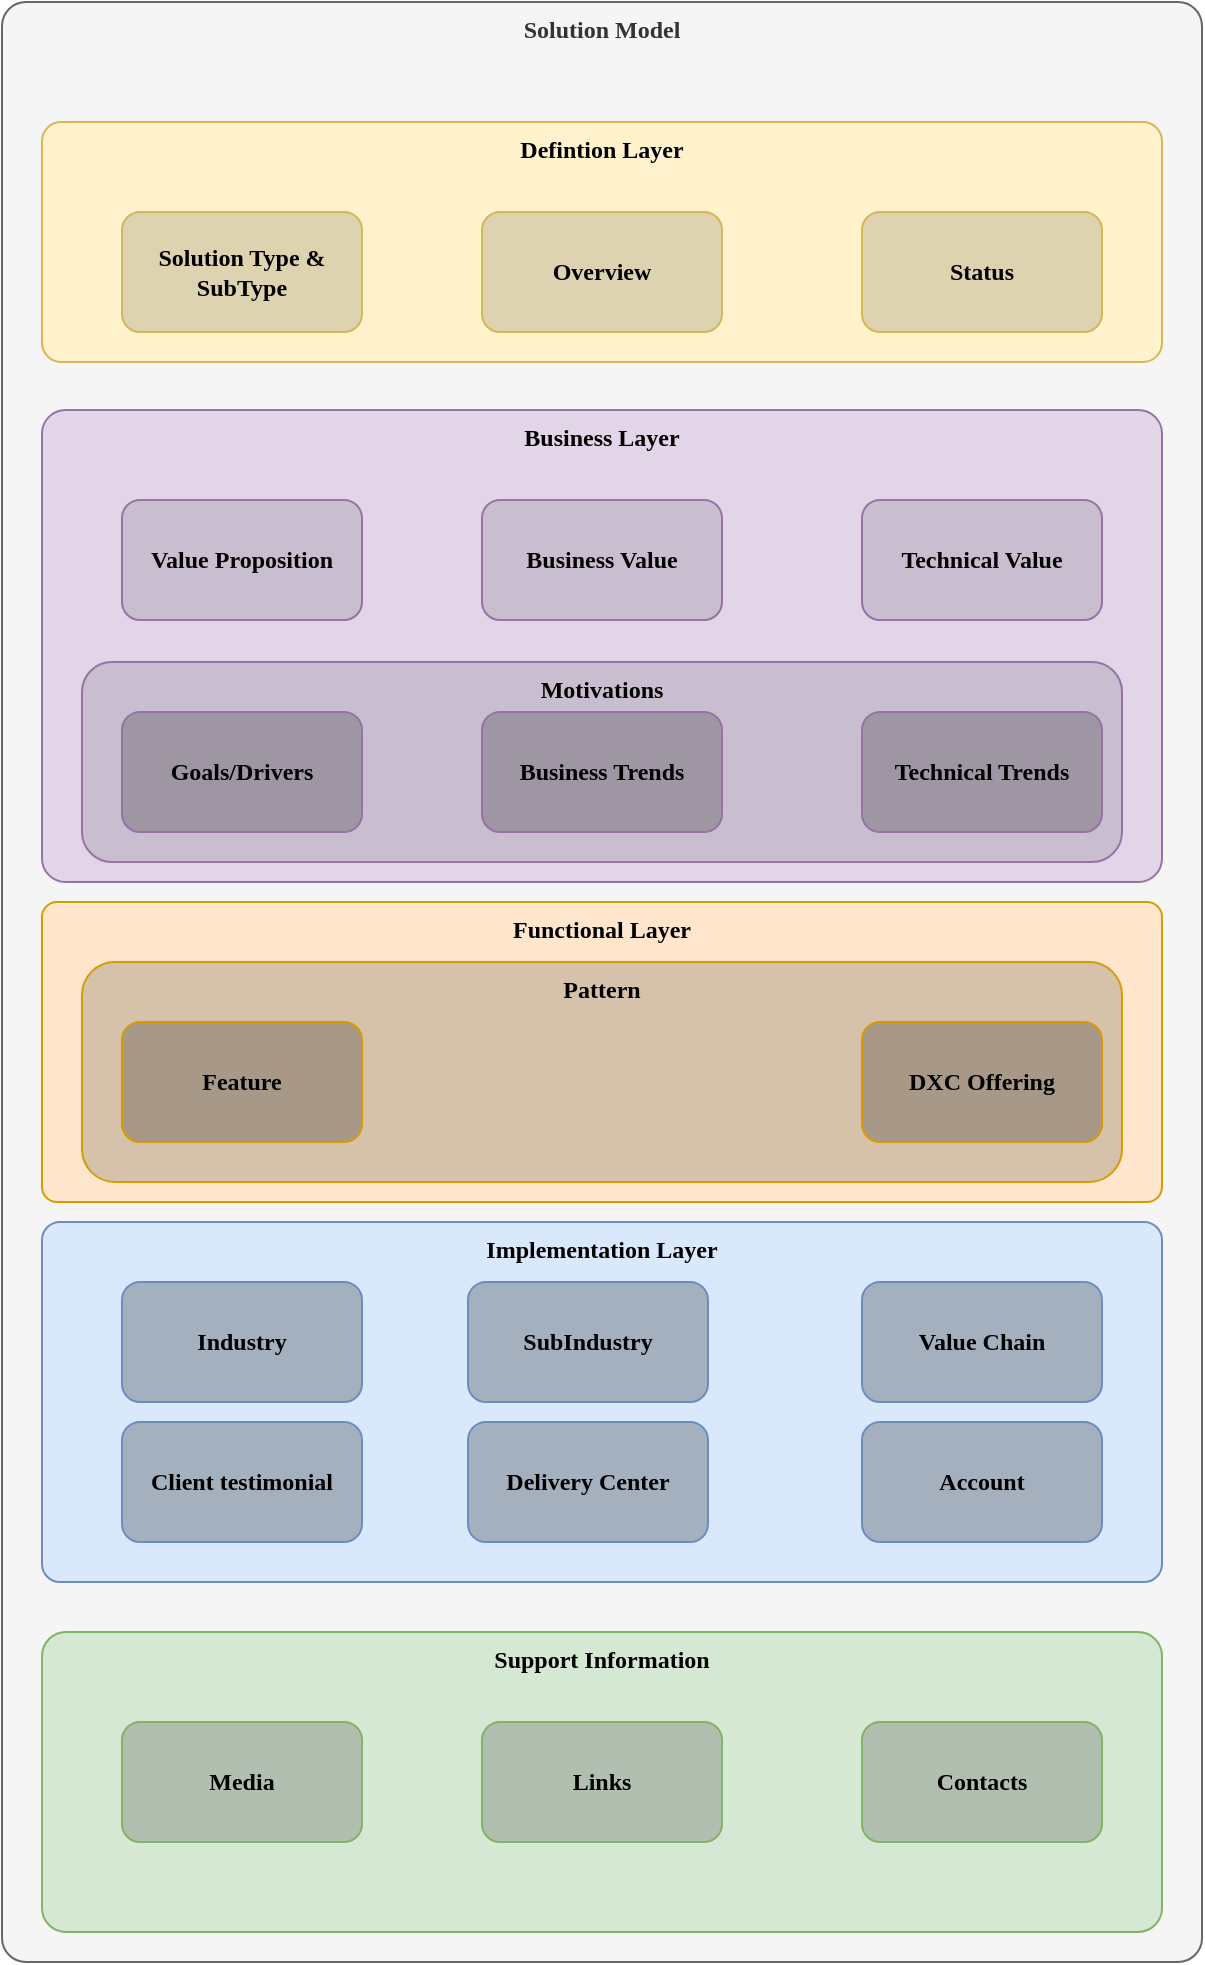 <mxfile version="11.1.4" type="device"><diagram id="dSxXxDdS1lePca67CiRI" name="Page-1"><mxGraphModel dx="2031" dy="1349" grid="1" gridSize="10" guides="1" tooltips="1" connect="1" arrows="1" fold="1" page="1" pageScale="1" pageWidth="827" pageHeight="1169" math="0" shadow="0"><root><mxCell id="0"/><mxCell id="1" parent="0"/><mxCell id="p_LKKtrZkxrL_wdTY8xx-1" value="Solution Model" style="rounded=1;whiteSpace=wrap;html=1;arcSize=2;verticalAlign=top;fillColor=#f5f5f5;strokeColor=#666666;fontColor=#333333;fontStyle=1;fontFamily=Verdana;" vertex="1" parent="1"><mxGeometry x="120" y="50" width="600" height="980" as="geometry"/></mxCell><mxCell id="p_LKKtrZkxrL_wdTY8xx-2" value="Defintion Layer" style="rounded=1;whiteSpace=wrap;html=1;verticalAlign=top;arcSize=8;fillColor=#fff2cc;strokeColor=#d6b656;fontStyle=1;fontFamily=Verdana;" vertex="1" parent="1"><mxGeometry x="140" y="110" width="560" height="120" as="geometry"/></mxCell><mxCell id="p_LKKtrZkxrL_wdTY8xx-3" value="Business Layer" style="rounded=1;whiteSpace=wrap;html=1;verticalAlign=top;arcSize=5;fillColor=#e1d5e7;strokeColor=#9673a6;fontStyle=1;fontFamily=Verdana;" vertex="1" parent="1"><mxGeometry x="140" y="254" width="560" height="236" as="geometry"/></mxCell><mxCell id="p_LKKtrZkxrL_wdTY8xx-4" value="Functional Layer" style="rounded=1;whiteSpace=wrap;html=1;verticalAlign=top;arcSize=5;fillColor=#ffe6cc;strokeColor=#d79b00;fontStyle=1;fontFamily=Verdana;" vertex="1" parent="1"><mxGeometry x="140" y="500" width="560" height="150" as="geometry"/></mxCell><mxCell id="p_LKKtrZkxrL_wdTY8xx-5" value="Support Information" style="rounded=1;whiteSpace=wrap;html=1;verticalAlign=top;arcSize=8;fillColor=#d5e8d4;strokeColor=#82b366;fontStyle=1;fontFamily=Verdana;" vertex="1" parent="1"><mxGeometry x="140" y="865" width="560" height="150" as="geometry"/></mxCell><mxCell id="p_LKKtrZkxrL_wdTY8xx-6" value="Solution Type &amp;amp; SubType" style="rounded=1;whiteSpace=wrap;html=1;fillColor=#DED3B1;strokeColor=#d6b656;fontStyle=1;fontFamily=Verdana;" vertex="1" parent="1"><mxGeometry x="180" y="155" width="120" height="60" as="geometry"/></mxCell><mxCell id="p_LKKtrZkxrL_wdTY8xx-7" value="Status" style="rounded=1;whiteSpace=wrap;html=1;fillColor=#DED3B1;strokeColor=#d6b656;fontStyle=1;fontFamily=Verdana;" vertex="1" parent="1"><mxGeometry x="550" y="155" width="120" height="60" as="geometry"/></mxCell><mxCell id="p_LKKtrZkxrL_wdTY8xx-8" value="Value Proposition" style="rounded=1;whiteSpace=wrap;html=1;fillColor=#C9BECF;strokeColor=#9673a6;fontStyle=1;fontFamily=Verdana;" vertex="1" parent="1"><mxGeometry x="180" y="299" width="120" height="60" as="geometry"/></mxCell><mxCell id="p_LKKtrZkxrL_wdTY8xx-9" value="Overview" style="rounded=1;whiteSpace=wrap;html=1;fillColor=#DED3B1;strokeColor=#d6b656;fontStyle=1;fontFamily=Verdana;" vertex="1" parent="1"><mxGeometry x="360" y="155" width="120" height="60" as="geometry"/></mxCell><mxCell id="p_LKKtrZkxrL_wdTY8xx-10" value="Business Value" style="rounded=1;whiteSpace=wrap;html=1;fillColor=#C9BECF;strokeColor=#9673a6;fontStyle=1;fontFamily=Verdana;" vertex="1" parent="1"><mxGeometry x="360" y="299" width="120" height="60" as="geometry"/></mxCell><mxCell id="p_LKKtrZkxrL_wdTY8xx-11" value="Technical Value" style="rounded=1;whiteSpace=wrap;html=1;fillColor=#C9BECF;strokeColor=#9673a6;fontStyle=1;fontFamily=Verdana;" vertex="1" parent="1"><mxGeometry x="550" y="299" width="120" height="60" as="geometry"/></mxCell><mxCell id="p_LKKtrZkxrL_wdTY8xx-12" value="Motivations" style="rounded=1;whiteSpace=wrap;html=1;verticalAlign=top;fillColor=#C9BECF;strokeColor=#9673a6;fontStyle=1;fontFamily=Verdana;" vertex="1" parent="1"><mxGeometry x="160" y="380" width="520" height="100" as="geometry"/></mxCell><mxCell id="p_LKKtrZkxrL_wdTY8xx-13" value="Goals/Drivers" style="rounded=1;whiteSpace=wrap;html=1;fillColor=#9F96A3;strokeColor=#9673a6;fontStyle=1;fontFamily=Verdana;" vertex="1" parent="1"><mxGeometry x="180" y="405" width="120" height="60" as="geometry"/></mxCell><mxCell id="p_LKKtrZkxrL_wdTY8xx-14" value="Business Trends" style="rounded=1;whiteSpace=wrap;html=1;fillColor=#9F96A3;strokeColor=#9673a6;fontStyle=1;fontFamily=Verdana;" vertex="1" parent="1"><mxGeometry x="360" y="405" width="120" height="60" as="geometry"/></mxCell><mxCell id="p_LKKtrZkxrL_wdTY8xx-15" value="Technical Trends" style="rounded=1;whiteSpace=wrap;html=1;fillColor=#9F96A3;strokeColor=#9673a6;fontStyle=1;fontFamily=Verdana;" vertex="1" parent="1"><mxGeometry x="550" y="405" width="120" height="60" as="geometry"/></mxCell><mxCell id="p_LKKtrZkxrL_wdTY8xx-16" value="Pattern" style="rounded=1;whiteSpace=wrap;html=1;verticalAlign=top;fillColor=#D6C1AB;strokeColor=#d79b00;fontStyle=1;fontFamily=Verdana;" vertex="1" parent="1"><mxGeometry x="160" y="530" width="520" height="110" as="geometry"/></mxCell><mxCell id="p_LKKtrZkxrL_wdTY8xx-17" value="Feature" style="rounded=1;whiteSpace=wrap;html=1;fillColor=#A89887;strokeColor=#d79b00;fontStyle=1;fontFamily=Verdana;" vertex="1" parent="1"><mxGeometry x="180" y="560" width="120" height="60" as="geometry"/></mxCell><mxCell id="p_LKKtrZkxrL_wdTY8xx-18" value="DXC Offering" style="rounded=1;whiteSpace=wrap;html=1;fillColor=#A89887;strokeColor=#d79b00;fontStyle=1;fontFamily=Verdana;" vertex="1" parent="1"><mxGeometry x="550" y="560" width="120" height="60" as="geometry"/></mxCell><mxCell id="p_LKKtrZkxrL_wdTY8xx-19" value="Media" style="rounded=1;whiteSpace=wrap;html=1;fillColor=#B0BFAF;strokeColor=#82b366;fontStyle=1;fontFamily=Verdana;" vertex="1" parent="1"><mxGeometry x="180" y="910" width="120" height="60" as="geometry"/></mxCell><mxCell id="p_LKKtrZkxrL_wdTY8xx-20" value="Links" style="rounded=1;whiteSpace=wrap;html=1;fillColor=#B0BFAF;strokeColor=#82b366;fontStyle=1;fontFamily=Verdana;" vertex="1" parent="1"><mxGeometry x="360" y="910" width="120" height="60" as="geometry"/></mxCell><mxCell id="p_LKKtrZkxrL_wdTY8xx-21" value="Contacts" style="rounded=1;whiteSpace=wrap;html=1;fillColor=#B0BFAF;strokeColor=#82b366;fontStyle=1;fontFamily=Verdana;" vertex="1" parent="1"><mxGeometry x="550" y="910" width="120" height="60" as="geometry"/></mxCell><mxCell id="p_LKKtrZkxrL_wdTY8xx-22" value="Implementation Layer" style="rounded=1;whiteSpace=wrap;html=1;verticalAlign=top;arcSize=5;fillColor=#dae8fc;strokeColor=#6c8ebf;fontStyle=1;fontFamily=Verdana;" vertex="1" parent="1"><mxGeometry x="140" y="660" width="560" height="180" as="geometry"/></mxCell><mxCell id="p_LKKtrZkxrL_wdTY8xx-23" value="Industry" style="rounded=1;whiteSpace=wrap;html=1;fillColor=#A5B0BF;strokeColor=#6c8ebf;fontStyle=1;fontFamily=Verdana;" vertex="1" parent="1"><mxGeometry x="180" y="690" width="120" height="60" as="geometry"/></mxCell><mxCell id="p_LKKtrZkxrL_wdTY8xx-24" value="Account" style="rounded=1;whiteSpace=wrap;html=1;fillColor=#A5B0BF;strokeColor=#6c8ebf;fontStyle=1;fontFamily=Verdana;" vertex="1" parent="1"><mxGeometry x="550" y="760" width="120" height="60" as="geometry"/></mxCell><mxCell id="p_LKKtrZkxrL_wdTY8xx-25" value="Delivery Center" style="rounded=1;whiteSpace=wrap;html=1;fillColor=#A5B0BF;strokeColor=#6c8ebf;fontStyle=1;fontFamily=Verdana;" vertex="1" parent="1"><mxGeometry x="353" y="760" width="120" height="60" as="geometry"/></mxCell><mxCell id="p_LKKtrZkxrL_wdTY8xx-26" value="Client testimonial" style="rounded=1;whiteSpace=wrap;html=1;fillColor=#A5B0BF;strokeColor=#6c8ebf;fontStyle=1;fontFamily=Verdana;" vertex="1" parent="1"><mxGeometry x="180" y="760" width="120" height="60" as="geometry"/></mxCell><mxCell id="p_LKKtrZkxrL_wdTY8xx-27" value="SubIndustry" style="rounded=1;whiteSpace=wrap;html=1;fillColor=#A5B0BF;strokeColor=#6c8ebf;fontStyle=1;fontFamily=Verdana;" vertex="1" parent="1"><mxGeometry x="353" y="690" width="120" height="60" as="geometry"/></mxCell><mxCell id="p_LKKtrZkxrL_wdTY8xx-28" value="Value Chain" style="rounded=1;whiteSpace=wrap;html=1;fillColor=#A5B0BF;strokeColor=#6c8ebf;fontStyle=1;fontFamily=Verdana;" vertex="1" parent="1"><mxGeometry x="550" y="690" width="120" height="60" as="geometry"/></mxCell></root></mxGraphModel></diagram></mxfile>